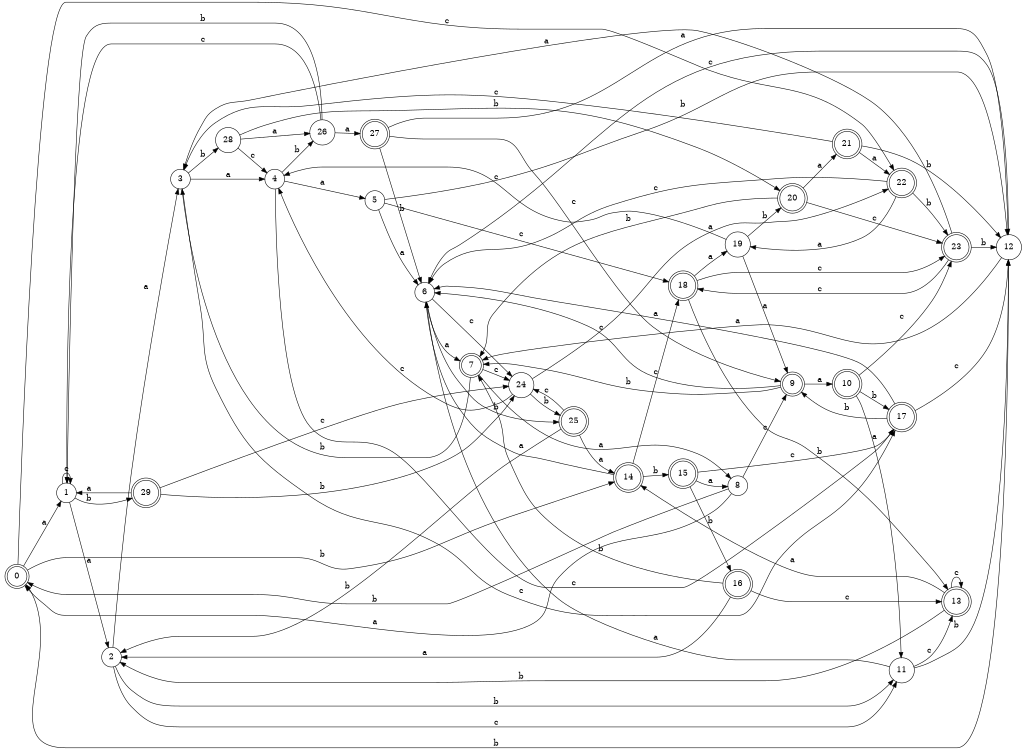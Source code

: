 digraph n24_2 {
__start0 [label="" shape="none"];

rankdir=LR;
size="8,5";

s0 [style="rounded,filled", color="black", fillcolor="white" shape="doublecircle", label="0"];
s1 [style="filled", color="black", fillcolor="white" shape="circle", label="1"];
s2 [style="filled", color="black", fillcolor="white" shape="circle", label="2"];
s3 [style="filled", color="black", fillcolor="white" shape="circle", label="3"];
s4 [style="filled", color="black", fillcolor="white" shape="circle", label="4"];
s5 [style="filled", color="black", fillcolor="white" shape="circle", label="5"];
s6 [style="filled", color="black", fillcolor="white" shape="circle", label="6"];
s7 [style="rounded,filled", color="black", fillcolor="white" shape="doublecircle", label="7"];
s8 [style="filled", color="black", fillcolor="white" shape="circle", label="8"];
s9 [style="rounded,filled", color="black", fillcolor="white" shape="doublecircle", label="9"];
s10 [style="rounded,filled", color="black", fillcolor="white" shape="doublecircle", label="10"];
s11 [style="filled", color="black", fillcolor="white" shape="circle", label="11"];
s12 [style="filled", color="black", fillcolor="white" shape="circle", label="12"];
s13 [style="rounded,filled", color="black", fillcolor="white" shape="doublecircle", label="13"];
s14 [style="rounded,filled", color="black", fillcolor="white" shape="doublecircle", label="14"];
s15 [style="rounded,filled", color="black", fillcolor="white" shape="doublecircle", label="15"];
s16 [style="rounded,filled", color="black", fillcolor="white" shape="doublecircle", label="16"];
s17 [style="rounded,filled", color="black", fillcolor="white" shape="doublecircle", label="17"];
s18 [style="rounded,filled", color="black", fillcolor="white" shape="doublecircle", label="18"];
s19 [style="filled", color="black", fillcolor="white" shape="circle", label="19"];
s20 [style="rounded,filled", color="black", fillcolor="white" shape="doublecircle", label="20"];
s21 [style="rounded,filled", color="black", fillcolor="white" shape="doublecircle", label="21"];
s22 [style="rounded,filled", color="black", fillcolor="white" shape="doublecircle", label="22"];
s23 [style="rounded,filled", color="black", fillcolor="white" shape="doublecircle", label="23"];
s24 [style="filled", color="black", fillcolor="white" shape="circle", label="24"];
s25 [style="rounded,filled", color="black", fillcolor="white" shape="doublecircle", label="25"];
s26 [style="filled", color="black", fillcolor="white" shape="circle", label="26"];
s27 [style="rounded,filled", color="black", fillcolor="white" shape="doublecircle", label="27"];
s28 [style="filled", color="black", fillcolor="white" shape="circle", label="28"];
s29 [style="rounded,filled", color="black", fillcolor="white" shape="doublecircle", label="29"];
s0 -> s1 [label="a"];
s0 -> s14 [label="b"];
s0 -> s22 [label="c"];
s1 -> s2 [label="a"];
s1 -> s29 [label="b"];
s1 -> s1 [label="c"];
s2 -> s3 [label="a"];
s2 -> s11 [label="b"];
s2 -> s11 [label="c"];
s3 -> s4 [label="a"];
s3 -> s28 [label="b"];
s3 -> s17 [label="c"];
s4 -> s5 [label="a"];
s4 -> s26 [label="b"];
s4 -> s17 [label="c"];
s5 -> s6 [label="a"];
s5 -> s12 [label="b"];
s5 -> s18 [label="c"];
s6 -> s7 [label="a"];
s6 -> s25 [label="b"];
s6 -> s24 [label="c"];
s7 -> s8 [label="a"];
s7 -> s3 [label="b"];
s7 -> s24 [label="c"];
s8 -> s0 [label="a"];
s8 -> s0 [label="b"];
s8 -> s9 [label="c"];
s9 -> s10 [label="a"];
s9 -> s7 [label="b"];
s9 -> s6 [label="c"];
s10 -> s11 [label="a"];
s10 -> s17 [label="b"];
s10 -> s23 [label="c"];
s11 -> s6 [label="a"];
s11 -> s12 [label="b"];
s11 -> s13 [label="c"];
s12 -> s7 [label="a"];
s12 -> s0 [label="b"];
s12 -> s6 [label="c"];
s13 -> s14 [label="a"];
s13 -> s2 [label="b"];
s13 -> s13 [label="c"];
s14 -> s6 [label="a"];
s14 -> s15 [label="b"];
s14 -> s18 [label="c"];
s15 -> s8 [label="a"];
s15 -> s16 [label="b"];
s15 -> s17 [label="c"];
s16 -> s2 [label="a"];
s16 -> s7 [label="b"];
s16 -> s13 [label="c"];
s17 -> s6 [label="a"];
s17 -> s9 [label="b"];
s17 -> s12 [label="c"];
s18 -> s19 [label="a"];
s18 -> s13 [label="b"];
s18 -> s23 [label="c"];
s19 -> s9 [label="a"];
s19 -> s20 [label="b"];
s19 -> s4 [label="c"];
s20 -> s21 [label="a"];
s20 -> s7 [label="b"];
s20 -> s23 [label="c"];
s21 -> s22 [label="a"];
s21 -> s12 [label="b"];
s21 -> s3 [label="c"];
s22 -> s19 [label="a"];
s22 -> s23 [label="b"];
s22 -> s6 [label="c"];
s23 -> s3 [label="a"];
s23 -> s12 [label="b"];
s23 -> s18 [label="c"];
s24 -> s22 [label="a"];
s24 -> s25 [label="b"];
s24 -> s4 [label="c"];
s25 -> s14 [label="a"];
s25 -> s2 [label="b"];
s25 -> s24 [label="c"];
s26 -> s27 [label="a"];
s26 -> s1 [label="b"];
s26 -> s1 [label="c"];
s27 -> s12 [label="a"];
s27 -> s6 [label="b"];
s27 -> s9 [label="c"];
s28 -> s26 [label="a"];
s28 -> s20 [label="b"];
s28 -> s4 [label="c"];
s29 -> s1 [label="a"];
s29 -> s24 [label="b"];
s29 -> s24 [label="c"];

}
